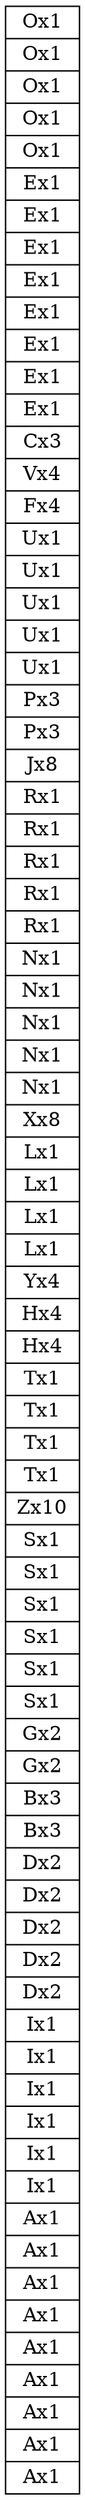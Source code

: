 digraph G{
rankdir = LR;
node [shape= record,width=.1,height=.1];
node0[label ="Ox1|Ox1|Ox1|Ox1|Ox1|Ex1|Ex1|Ex1|Ex1|Ex1|Ex1|Ex1|Ex1|Cx3|Vx4|Fx4|Ux1|Ux1|Ux1|Ux1|Ux1|Px3|Px3|Jx8|Rx1|Rx1|Rx1|Rx1|Rx1|Nx1|Nx1|Nx1|Nx1|Nx1|Xx8|Lx1|Lx1|Lx1|Lx1|Yx4|Hx4|Hx4|Tx1|Tx1|Tx1|Tx1|Zx10|Sx1|Sx1|Sx1|Sx1|Sx1|Sx1|Gx2|Gx2|Bx3|Bx3|Dx2|Dx2|Dx2|Dx2|Dx2|Ix1|Ix1|Ix1|Ix1|Ix1|Ix1|Ax1|Ax1|Ax1|Ax1|Ax1|Ax1|Ax1|Ax1|Ax1",height=2.5];}